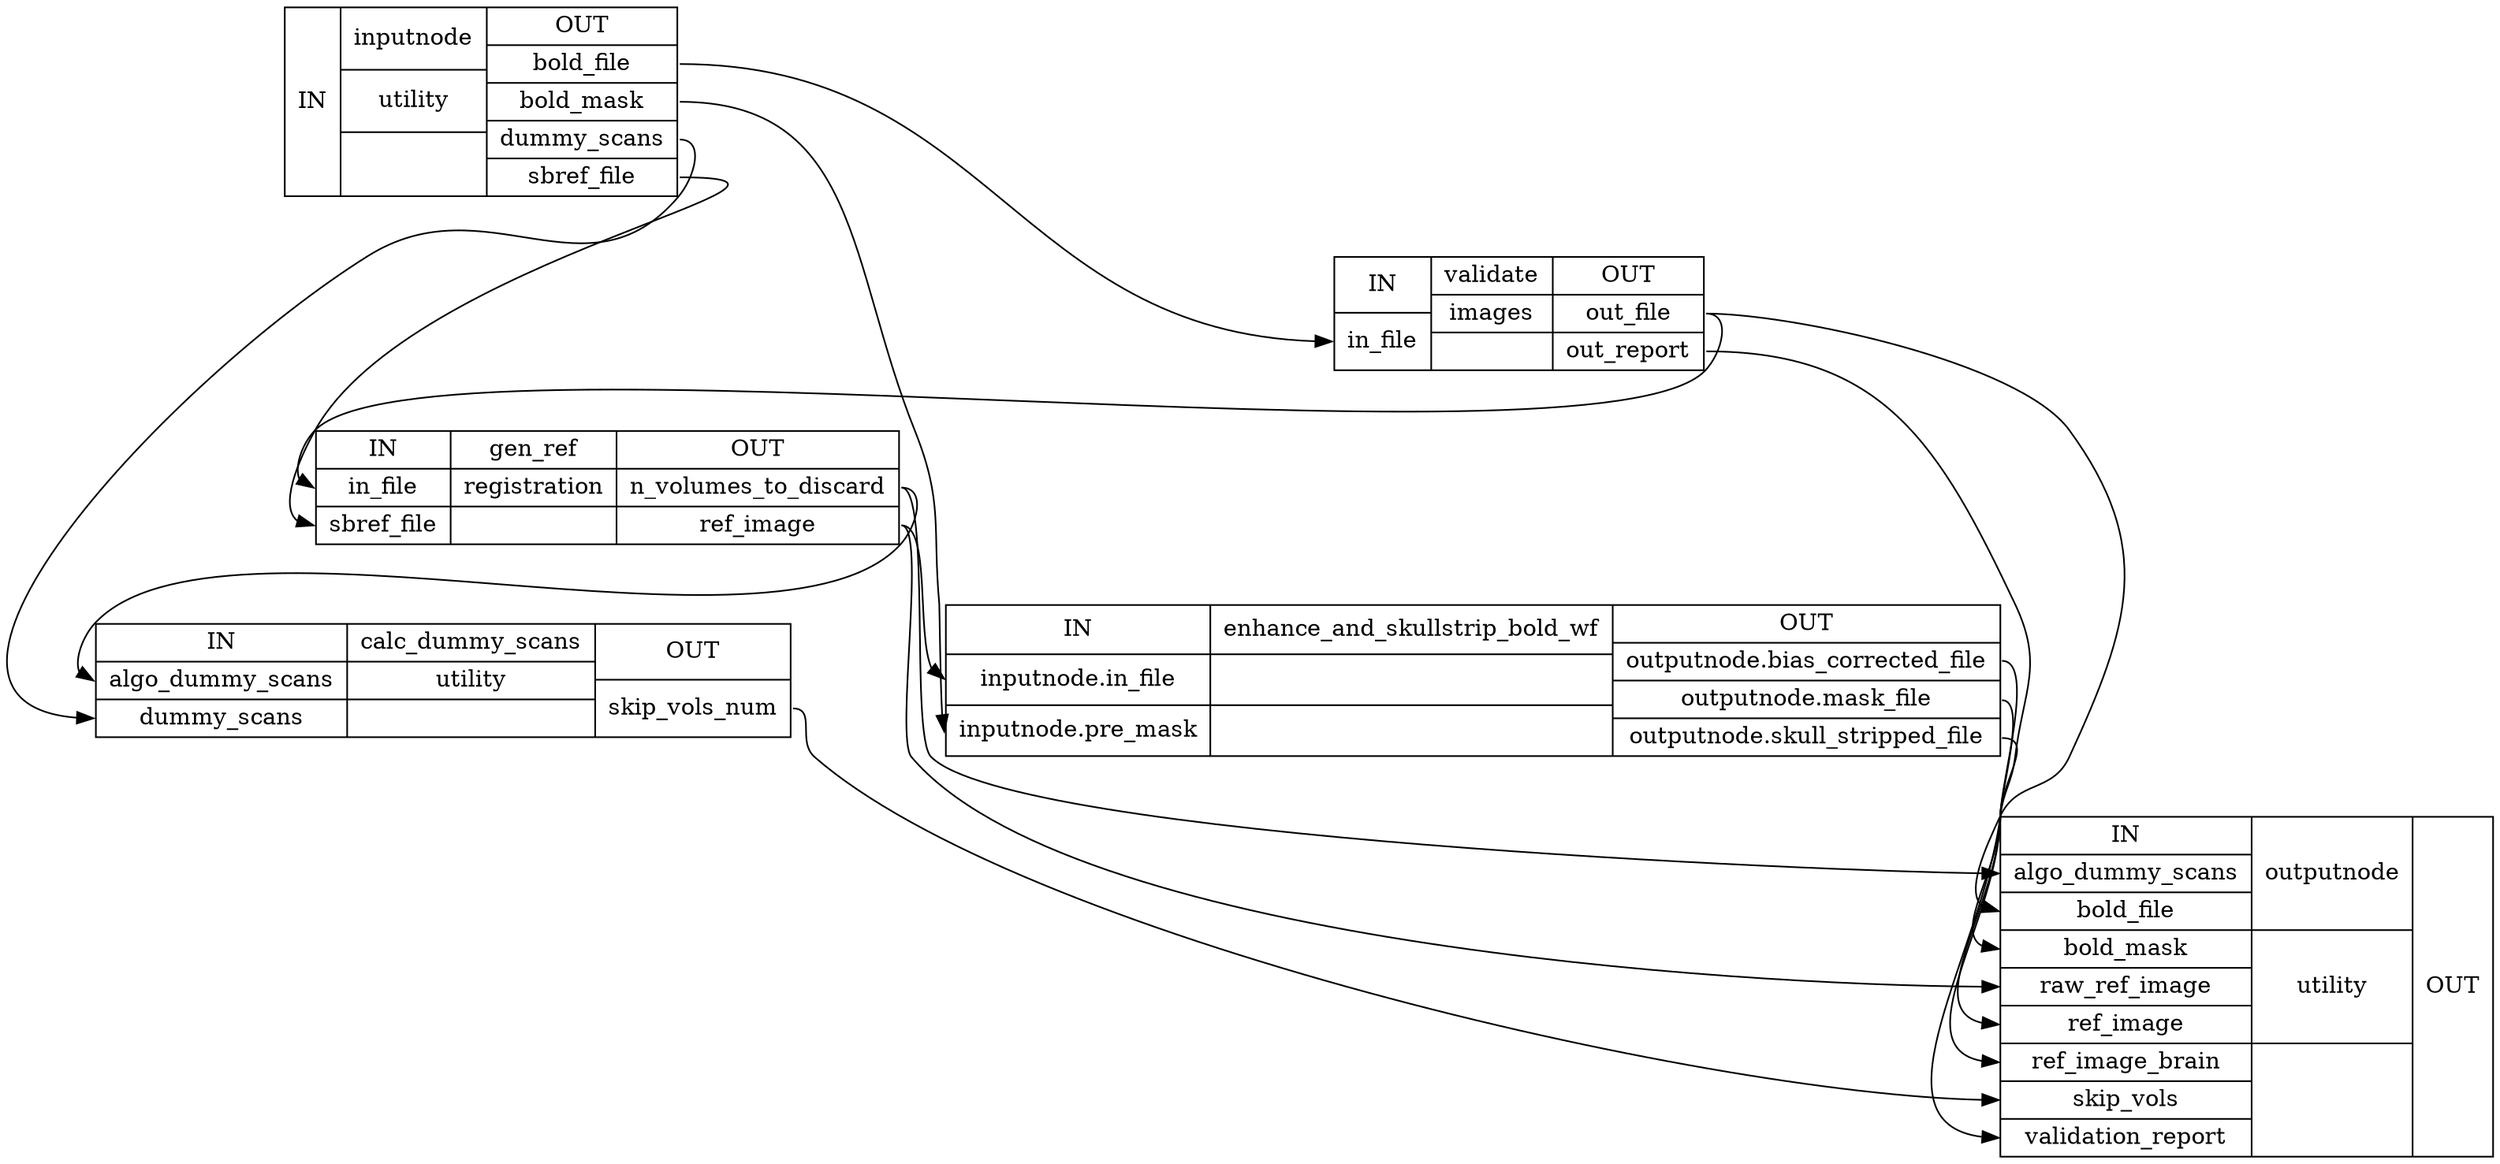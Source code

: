 digraph structs {
node [shape=record];
bold_reference_wfinputnode [label="{IN}|{ inputnode | utility |  }|{OUT|<outboldfile> bold_file|<outboldmask> bold_mask|<outdummyscans> dummy_scans|<outsbreffile> sbref_file}"];
bold_reference_wfvalidate [label="{IN|<ininfile> in_file}|{ validate | images |  }|{OUT|<outoutfile> out_file|<outoutreport> out_report}"];
bold_reference_wfgen_ref [label="{IN|<ininfile> in_file|<insbreffile> sbref_file}|{ gen_ref | registration |  }|{OUT|<outnvolumestodiscard> n_volumes_to_discard|<outrefimage> ref_image}"];
bold_reference_wfcalc_dummy_scans [label="{IN|<inalgodummyscans> algo_dummy_scans|<indummyscans> dummy_scans}|{ calc_dummy_scans | utility |  }|{OUT|<outskipvolsnum> skip_vols_num}"];
bold_reference_wfenhance_and_skullstrip_bold_wf [label="{IN|<ininputnodeinfile> inputnode.in_file|<ininputnodepremask> inputnode.pre_mask}|{ enhance_and_skullstrip_bold_wf |  |  }|{OUT|<outoutputnodebiascorrectedfile> outputnode.bias_corrected_file|<outoutputnodemaskfile> outputnode.mask_file|<outoutputnodeskullstrippedfile> outputnode.skull_stripped_file}"];
bold_reference_wfoutputnode [label="{IN|<inalgodummyscans> algo_dummy_scans|<inboldfile> bold_file|<inboldmask> bold_mask|<inrawrefimage> raw_ref_image|<inrefimage> ref_image|<inrefimagebrain> ref_image_brain|<inskipvols> skip_vols|<invalidationreport> validation_report}|{ outputnode | utility |  }|{OUT}"];
bold_reference_wfcalc_dummy_scans:outskipvolsnum:e -> bold_reference_wfoutputnode:inskipvols:w;
bold_reference_wfenhance_and_skullstrip_bold_wf:outoutputnodebiascorrectedfile:e -> bold_reference_wfoutputnode:inrefimage:w;
bold_reference_wfenhance_and_skullstrip_bold_wf:outoutputnodemaskfile:e -> bold_reference_wfoutputnode:inboldmask:w;
bold_reference_wfenhance_and_skullstrip_bold_wf:outoutputnodeskullstrippedfile:e -> bold_reference_wfoutputnode:inrefimagebrain:w;
bold_reference_wfgen_ref:outnvolumestodiscard:e -> bold_reference_wfcalc_dummy_scans:inalgodummyscans:w;
bold_reference_wfgen_ref:outnvolumestodiscard:e -> bold_reference_wfoutputnode:inalgodummyscans:w;
bold_reference_wfgen_ref:outrefimage:e -> bold_reference_wfenhance_and_skullstrip_bold_wf:ininputnodeinfile:w;
bold_reference_wfgen_ref:outrefimage:e -> bold_reference_wfoutputnode:inrawrefimage:w;
bold_reference_wfinputnode:outboldfile:e -> bold_reference_wfvalidate:ininfile:w;
bold_reference_wfinputnode:outboldmask:e -> bold_reference_wfenhance_and_skullstrip_bold_wf:ininputnodepremask:w;
bold_reference_wfinputnode:outdummyscans:e -> bold_reference_wfcalc_dummy_scans:indummyscans:w;
bold_reference_wfinputnode:outsbreffile:e -> bold_reference_wfgen_ref:insbreffile:w;
bold_reference_wfvalidate:outoutfile:e -> bold_reference_wfgen_ref:ininfile:w;
bold_reference_wfvalidate:outoutfile:e -> bold_reference_wfoutputnode:inboldfile:w;
bold_reference_wfvalidate:outoutreport:e -> bold_reference_wfoutputnode:invalidationreport:w;
}